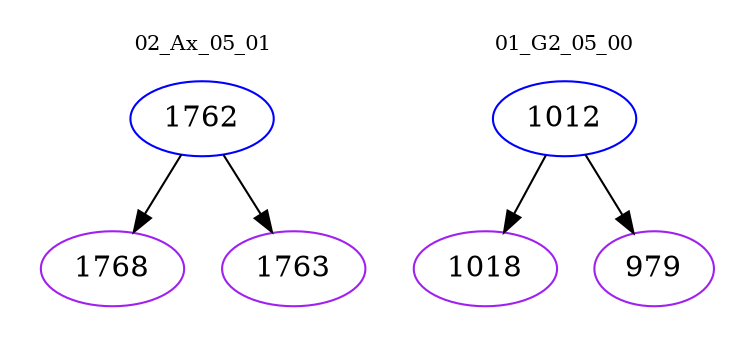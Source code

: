 digraph{
subgraph cluster_0 {
color = white
label = "02_Ax_05_01";
fontsize=10;
T0_1762 [label="1762", color="blue"]
T0_1762 -> T0_1768 [color="black"]
T0_1768 [label="1768", color="purple"]
T0_1762 -> T0_1763 [color="black"]
T0_1763 [label="1763", color="purple"]
}
subgraph cluster_1 {
color = white
label = "01_G2_05_00";
fontsize=10;
T1_1012 [label="1012", color="blue"]
T1_1012 -> T1_1018 [color="black"]
T1_1018 [label="1018", color="purple"]
T1_1012 -> T1_979 [color="black"]
T1_979 [label="979", color="purple"]
}
}

